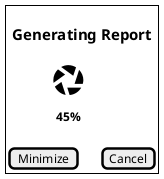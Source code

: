 @startsalt
{+
  |                                  |*
  |  <b><size:15>Generating Report   |*
  |.                                 |*
  |           　<size:45><&aperture> |*
  |         <b>       45%            |*
  |.                                 |*
  |{[Minimize]|     |[Cancel]}       |*
}
@endsalt